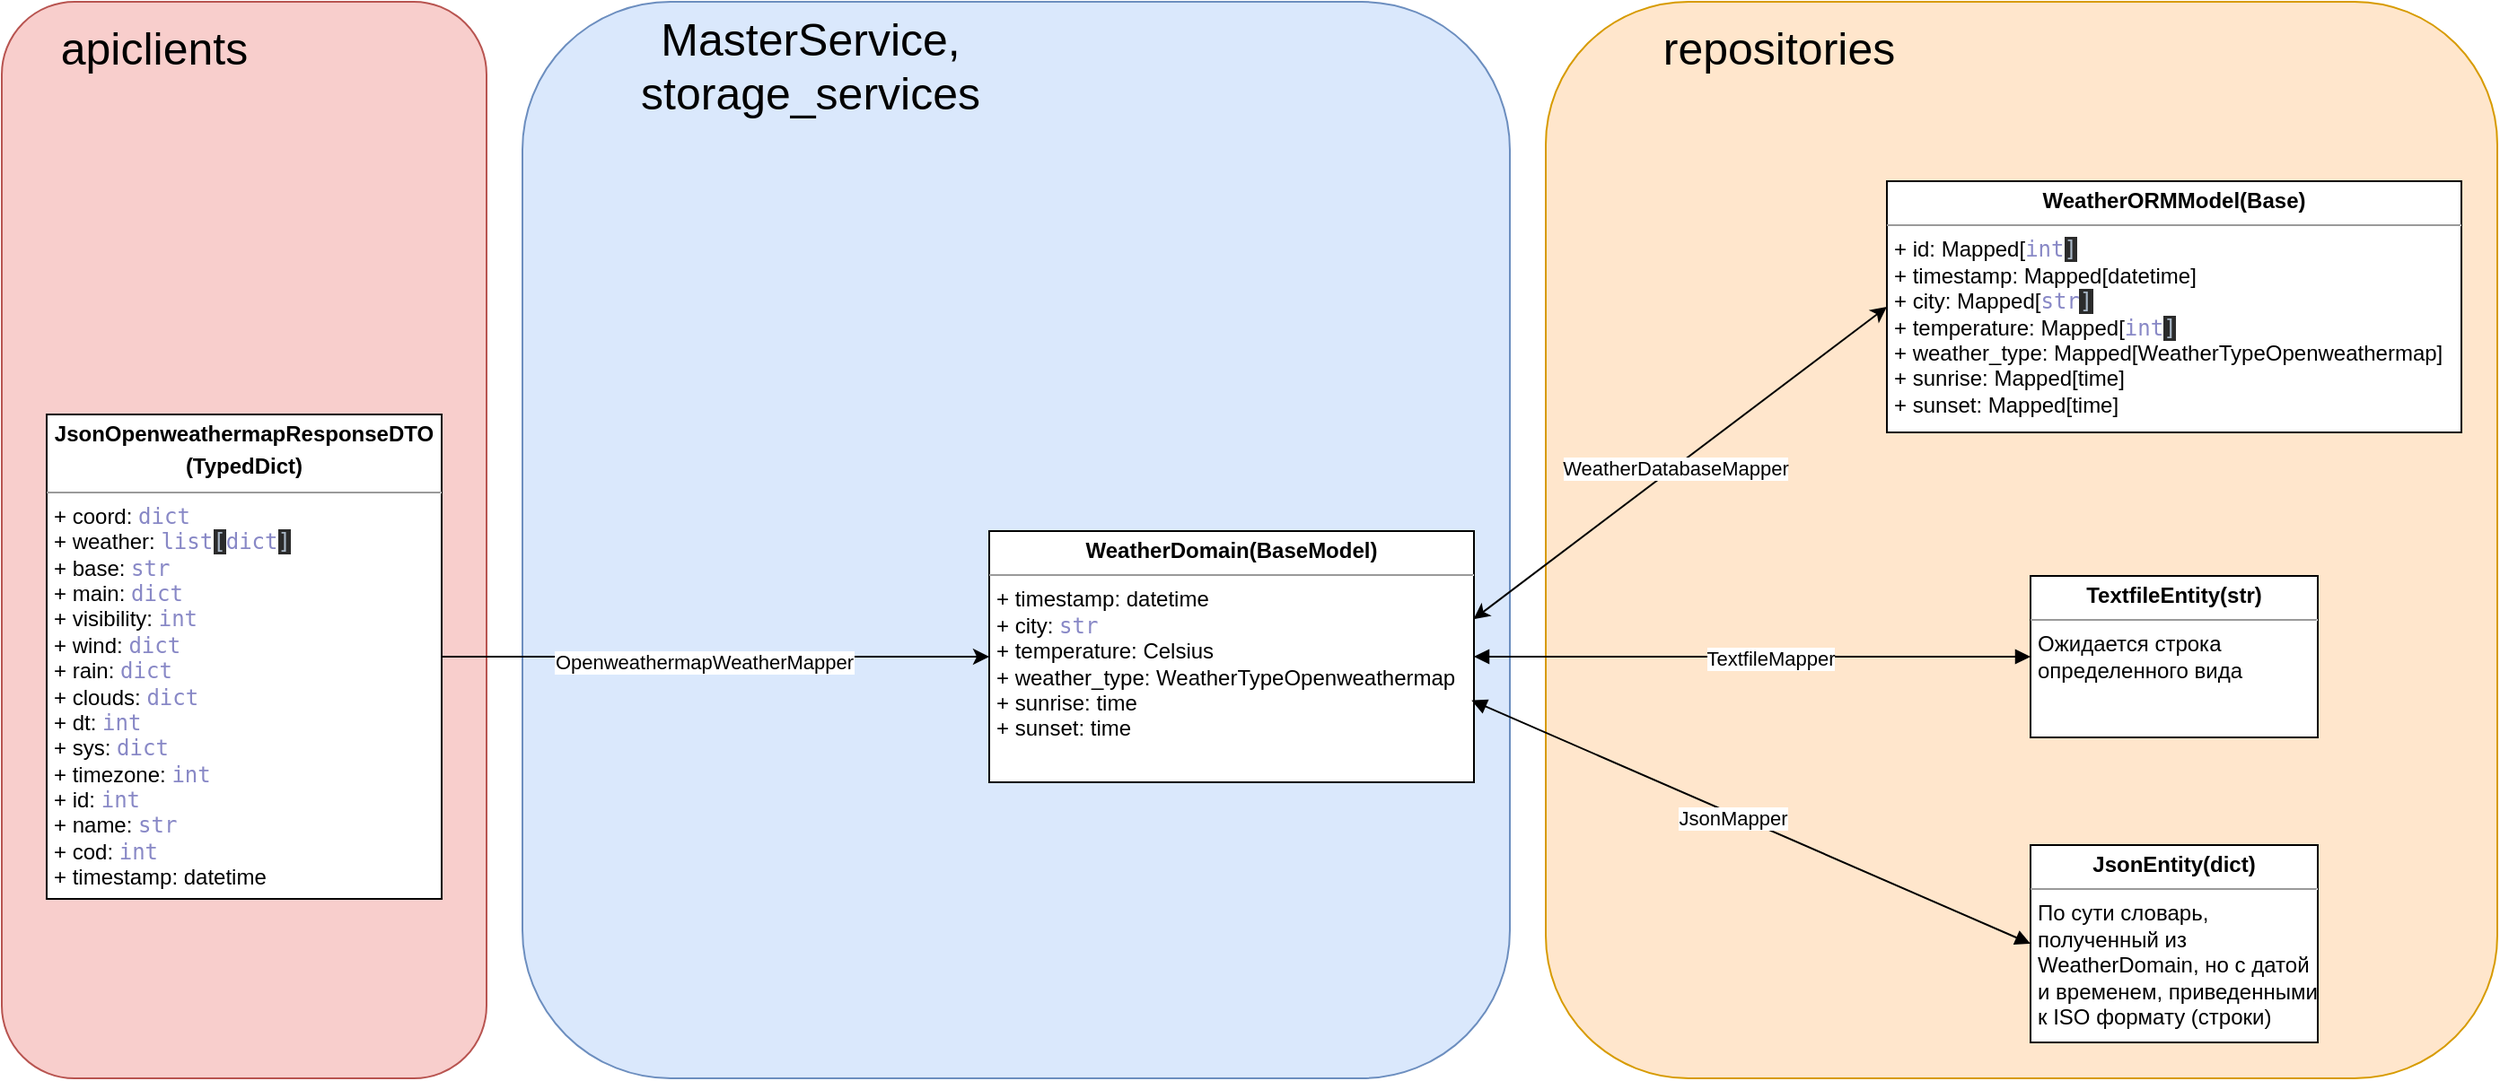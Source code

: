 <mxfile version="22.1.5" type="device">
  <diagram name="Страница — 1" id="pQ_-2MosIYhuOJlpFw4i">
    <mxGraphModel dx="1467" dy="743" grid="1" gridSize="10" guides="1" tooltips="1" connect="1" arrows="1" fold="1" page="1" pageScale="1" pageWidth="827" pageHeight="1169" background="none" math="0" shadow="0">
      <root>
        <mxCell id="0" />
        <mxCell id="1" parent="0" />
        <mxCell id="kPhLaHGwVkTgTN4vjLeP-30" value="" style="rounded=1;whiteSpace=wrap;html=1;fillColor=#f8cecc;strokeColor=#b85450;" vertex="1" parent="1">
          <mxGeometry y="50" width="270" height="600" as="geometry" />
        </mxCell>
        <mxCell id="kPhLaHGwVkTgTN4vjLeP-29" value="" style="rounded=1;whiteSpace=wrap;html=1;fillColor=#dae8fc;strokeColor=#6c8ebf;" vertex="1" parent="1">
          <mxGeometry x="290" y="50" width="550" height="600" as="geometry" />
        </mxCell>
        <mxCell id="kPhLaHGwVkTgTN4vjLeP-28" value="" style="rounded=1;whiteSpace=wrap;html=1;fillColor=#ffe6cc;strokeColor=#d79b00;" vertex="1" parent="1">
          <mxGeometry x="860" y="50" width="530" height="600" as="geometry" />
        </mxCell>
        <mxCell id="kPhLaHGwVkTgTN4vjLeP-11" style="edgeStyle=orthogonalEdgeStyle;rounded=0;orthogonalLoop=1;jettySize=auto;html=1;entryX=0;entryY=0.5;entryDx=0;entryDy=0;exitX=1;exitY=0.5;exitDx=0;exitDy=0;" edge="1" parent="1" source="kPhLaHGwVkTgTN4vjLeP-8" target="kPhLaHGwVkTgTN4vjLeP-9">
          <mxGeometry relative="1" as="geometry">
            <mxPoint x="300" y="415" as="sourcePoint" />
          </mxGeometry>
        </mxCell>
        <mxCell id="kPhLaHGwVkTgTN4vjLeP-13" value="OpenweathermapWeatherMapper" style="edgeLabel;html=1;align=center;verticalAlign=middle;resizable=0;points=[];" vertex="1" connectable="0" parent="kPhLaHGwVkTgTN4vjLeP-11">
          <mxGeometry x="-0.047" y="-3" relative="1" as="geometry">
            <mxPoint as="offset" />
          </mxGeometry>
        </mxCell>
        <mxCell id="kPhLaHGwVkTgTN4vjLeP-8" value="&lt;p style=&quot;margin:0px;margin-top:4px;text-align:center;&quot;&gt;&lt;b&gt;JsonOpenweathermapResponseDTO&lt;/b&gt;&lt;/p&gt;&lt;p style=&quot;margin:0px;margin-top:4px;text-align:center;&quot;&gt;&lt;b&gt;(TypedDict)&lt;/b&gt;&lt;/p&gt;&lt;hr size=&quot;1&quot;&gt;&lt;p style=&quot;margin:0px;margin-left:4px;&quot;&gt;+&amp;nbsp;coord: &lt;span style=&quot;font-family: &amp;quot;JetBrains Mono&amp;quot;, monospace; color: rgb(136, 136, 198);&quot;&gt;dict&lt;/span&gt;&lt;/p&gt;&lt;p style=&quot;margin:0px;margin-left:4px;&quot;&gt;+&amp;nbsp;weather: &lt;span style=&quot;font-family: &amp;quot;JetBrains Mono&amp;quot;, monospace; color: rgb(136, 136, 198);&quot;&gt;list&lt;/span&gt;&lt;span style=&quot;font-family: &amp;quot;JetBrains Mono&amp;quot;, monospace; background-color: rgb(43, 43, 43);&quot;&gt;&lt;font color=&quot;#a9b7c6&quot;&gt;[&lt;/font&gt;&lt;/span&gt;&lt;span style=&quot;font-family: &amp;quot;JetBrains Mono&amp;quot;, monospace; color: rgb(136, 136, 198);&quot;&gt;dict&lt;/span&gt;&lt;span style=&quot;font-family: &amp;quot;JetBrains Mono&amp;quot;, monospace; background-color: rgb(43, 43, 43);&quot;&gt;&lt;font color=&quot;#a9b7c6&quot;&gt;]&lt;/font&gt;&lt;/span&gt;&lt;br&gt;&lt;/p&gt;&lt;p style=&quot;margin:0px;margin-left:4px;&quot;&gt;+&amp;nbsp;base: &lt;span style=&quot;font-family: &amp;quot;JetBrains Mono&amp;quot;, monospace; color: rgb(136, 136, 198);&quot;&gt;str&lt;/span&gt;&lt;br&gt;&lt;/p&gt;&lt;p style=&quot;margin:0px;margin-left:4px;&quot;&gt;+&amp;nbsp;main: &lt;span style=&quot;font-family: &amp;quot;JetBrains Mono&amp;quot;, monospace; color: rgb(136, 136, 198);&quot;&gt;dict&lt;/span&gt;&lt;br&gt;&lt;/p&gt;&lt;p style=&quot;margin:0px;margin-left:4px;&quot;&gt;+&amp;nbsp;visibility: &lt;span style=&quot;font-family: &amp;quot;JetBrains Mono&amp;quot;, monospace; color: rgb(136, 136, 198);&quot;&gt;int&lt;/span&gt;&lt;br&gt;&lt;/p&gt;&lt;p style=&quot;margin:0px;margin-left:4px;&quot;&gt;+&amp;nbsp;wind: &lt;span style=&quot;font-family: &amp;quot;JetBrains Mono&amp;quot;, monospace; color: rgb(136, 136, 198);&quot;&gt;dict&lt;/span&gt;&lt;br&gt;&lt;/p&gt;&lt;p style=&quot;margin:0px;margin-left:4px;&quot;&gt;+&amp;nbsp;rain: &lt;span style=&quot;font-family: &amp;quot;JetBrains Mono&amp;quot;, monospace; color: rgb(136, 136, 198);&quot;&gt;dict&lt;/span&gt;&lt;br&gt;&lt;/p&gt;&lt;p style=&quot;margin:0px;margin-left:4px;&quot;&gt;+&amp;nbsp;clouds: &lt;span style=&quot;font-family: &amp;quot;JetBrains Mono&amp;quot;, monospace; color: rgb(136, 136, 198);&quot;&gt;dict&lt;/span&gt;&lt;br&gt;&lt;/p&gt;&lt;p style=&quot;margin:0px;margin-left:4px;&quot;&gt;+&amp;nbsp;dt: &lt;span style=&quot;font-family: &amp;quot;JetBrains Mono&amp;quot;, monospace; color: rgb(136, 136, 198);&quot;&gt;int&lt;/span&gt;&lt;br&gt;&lt;/p&gt;&lt;p style=&quot;margin:0px;margin-left:4px;&quot;&gt;+&amp;nbsp;sys: &lt;span style=&quot;font-family: &amp;quot;JetBrains Mono&amp;quot;, monospace; color: rgb(136, 136, 198);&quot;&gt;dict&lt;/span&gt;&lt;br&gt;&lt;/p&gt;&lt;p style=&quot;margin:0px;margin-left:4px;&quot;&gt;+&amp;nbsp;timezone: &lt;span style=&quot;font-family: &amp;quot;JetBrains Mono&amp;quot;, monospace; color: rgb(136, 136, 198);&quot;&gt;int&lt;/span&gt;&lt;br&gt;&lt;/p&gt;&lt;p style=&quot;margin:0px;margin-left:4px;&quot;&gt;+&amp;nbsp;id: &lt;span style=&quot;font-family: &amp;quot;JetBrains Mono&amp;quot;, monospace; color: rgb(136, 136, 198);&quot;&gt;int&lt;/span&gt;&lt;br&gt;&lt;/p&gt;&lt;p style=&quot;margin:0px;margin-left:4px;&quot;&gt;+&amp;nbsp;name: &lt;span style=&quot;font-family: &amp;quot;JetBrains Mono&amp;quot;, monospace; color: rgb(136, 136, 198);&quot;&gt;str&lt;/span&gt;&lt;br&gt;&lt;/p&gt;&lt;p style=&quot;margin:0px;margin-left:4px;&quot;&gt;+&amp;nbsp;cod: &lt;span style=&quot;font-family: &amp;quot;JetBrains Mono&amp;quot;, monospace; color: rgb(136, 136, 198);&quot;&gt;int&lt;/span&gt;&lt;br&gt;&lt;/p&gt;&lt;p style=&quot;margin:0px;margin-left:4px;&quot;&gt;+&amp;nbsp;timestamp: datetime&lt;br&gt;&lt;/p&gt;" style="verticalAlign=top;align=left;overflow=fill;fontSize=12;fontFamily=Helvetica;html=1;whiteSpace=wrap;" vertex="1" parent="1">
          <mxGeometry x="25" y="280" width="220" height="270" as="geometry" />
        </mxCell>
        <mxCell id="kPhLaHGwVkTgTN4vjLeP-9" value="&lt;p style=&quot;margin:0px;margin-top:4px;text-align:center;&quot;&gt;&lt;b&gt;WeatherDomain(BaseModel)&lt;/b&gt;&lt;/p&gt;&lt;hr size=&quot;1&quot;&gt;&lt;p style=&quot;margin:0px;margin-left:4px;&quot;&gt;+&amp;nbsp;timestamp: datetime&lt;/p&gt;&lt;p style=&quot;margin:0px;margin-left:4px;&quot;&gt;+&amp;nbsp;city: &lt;span style=&quot;font-family: &amp;quot;JetBrains Mono&amp;quot;, monospace; color: rgb(136, 136, 198);&quot;&gt;str&lt;/span&gt;&lt;br&gt;&lt;/p&gt;&lt;p style=&quot;margin:0px;margin-left:4px;&quot;&gt;+&amp;nbsp;temperature: Celsius&lt;br&gt;&lt;/p&gt;&lt;p style=&quot;margin:0px;margin-left:4px;&quot;&gt;+&amp;nbsp;weather_type: WeatherTypeOpenweathermap&lt;br&gt;&lt;/p&gt;&lt;p style=&quot;margin:0px;margin-left:4px;&quot;&gt;+&amp;nbsp;sunrise: time&lt;br&gt;&lt;/p&gt;&lt;p style=&quot;margin:0px;margin-left:4px;&quot;&gt;+&amp;nbsp;sunset: time&lt;br&gt;&lt;/p&gt;" style="verticalAlign=top;align=left;overflow=fill;fontSize=12;fontFamily=Helvetica;html=1;whiteSpace=wrap;" vertex="1" parent="1">
          <mxGeometry x="550" y="345" width="270" height="140" as="geometry" />
        </mxCell>
        <mxCell id="kPhLaHGwVkTgTN4vjLeP-14" value="&lt;p style=&quot;margin:0px;margin-top:4px;text-align:center;&quot;&gt;&lt;b&gt;WeatherORMModel(Base)&lt;/b&gt;&lt;/p&gt;&lt;hr size=&quot;1&quot;&gt;&lt;p style=&quot;border-color: var(--border-color); margin: 0px 0px 0px 4px;&quot;&gt;+&amp;nbsp;id: Mapped[&lt;span style=&quot;font-family: &amp;quot;JetBrains Mono&amp;quot;, monospace; color: rgb(136, 136, 198);&quot;&gt;int&lt;/span&gt;&lt;span style=&quot;background-color: rgb(43, 43, 43); color: rgb(169, 183, 198); font-family: &amp;quot;JetBrains Mono&amp;quot;, monospace;&quot;&gt;]&lt;/span&gt;&lt;/p&gt;&lt;p style=&quot;border-color: var(--border-color); margin: 0px 0px 0px 4px;&quot;&gt;+&amp;nbsp;timestamp: Mapped[datetime]&lt;br&gt;&lt;/p&gt;&lt;p style=&quot;border-color: var(--border-color); margin: 0px 0px 0px 4px;&quot;&gt;+&amp;nbsp;city: Mapped[&lt;span style=&quot;font-family: &amp;quot;JetBrains Mono&amp;quot;, monospace; color: rgb(136, 136, 198);&quot;&gt;str&lt;/span&gt;&lt;span style=&quot;background-color: rgb(43, 43, 43); color: rgb(169, 183, 198); font-family: &amp;quot;JetBrains Mono&amp;quot;, monospace;&quot;&gt;]&lt;/span&gt;&lt;br style=&quot;border-color: var(--border-color);&quot;&gt;&lt;/p&gt;&lt;p style=&quot;border-color: var(--border-color); margin: 0px 0px 0px 4px;&quot;&gt;+&amp;nbsp;temperature: Mapped[&lt;span style=&quot;font-family: &amp;quot;JetBrains Mono&amp;quot;, monospace; color: rgb(136, 136, 198);&quot;&gt;int&lt;/span&gt;&lt;span style=&quot;background-color: rgb(43, 43, 43); color: rgb(169, 183, 198); font-family: &amp;quot;JetBrains Mono&amp;quot;, monospace;&quot;&gt;]&lt;/span&gt;&lt;br style=&quot;border-color: var(--border-color);&quot;&gt;&lt;/p&gt;&lt;p style=&quot;border-color: var(--border-color); margin: 0px 0px 0px 4px;&quot;&gt;+&amp;nbsp;weather_type: Mapped[WeatherTypeOpenweathermap]&lt;br style=&quot;border-color: var(--border-color);&quot;&gt;&lt;/p&gt;&lt;p style=&quot;border-color: var(--border-color); margin: 0px 0px 0px 4px;&quot;&gt;+&amp;nbsp;sunrise: Mapped[time]&lt;br style=&quot;border-color: var(--border-color);&quot;&gt;&lt;/p&gt;&lt;p style=&quot;border-color: var(--border-color); margin: 0px 0px 0px 4px;&quot;&gt;+&amp;nbsp;sunset: Mapped[time]&lt;/p&gt;" style="verticalAlign=top;align=left;overflow=fill;fontSize=12;fontFamily=Helvetica;html=1;whiteSpace=wrap;" vertex="1" parent="1">
          <mxGeometry x="1050" y="150" width="320" height="140" as="geometry" />
        </mxCell>
        <mxCell id="kPhLaHGwVkTgTN4vjLeP-18" value="" style="endArrow=classic;startArrow=classic;html=1;rounded=0;exitX=0.999;exitY=0.351;exitDx=0;exitDy=0;exitPerimeter=0;entryX=0;entryY=0.5;entryDx=0;entryDy=0;" edge="1" parent="1" source="kPhLaHGwVkTgTN4vjLeP-9" target="kPhLaHGwVkTgTN4vjLeP-14">
          <mxGeometry width="50" height="50" relative="1" as="geometry">
            <mxPoint x="1050" y="290" as="sourcePoint" />
            <mxPoint x="1100" y="240" as="targetPoint" />
          </mxGeometry>
        </mxCell>
        <mxCell id="kPhLaHGwVkTgTN4vjLeP-19" value="WeatherDatabaseMapper" style="edgeLabel;html=1;align=center;verticalAlign=middle;resizable=0;points=[];" vertex="1" connectable="0" parent="kPhLaHGwVkTgTN4vjLeP-18">
          <mxGeometry x="-0.03" relative="1" as="geometry">
            <mxPoint as="offset" />
          </mxGeometry>
        </mxCell>
        <mxCell id="kPhLaHGwVkTgTN4vjLeP-21" value="&lt;p style=&quot;margin:0px;margin-top:4px;text-align:center;&quot;&gt;&lt;b&gt;TextfileEntity(str)&lt;/b&gt;&lt;/p&gt;&lt;hr size=&quot;1&quot;&gt;&lt;p style=&quot;margin:0px;margin-left:4px;&quot;&gt;Ожидается строка определенного вида&lt;/p&gt;" style="verticalAlign=top;align=left;overflow=fill;fontSize=12;fontFamily=Helvetica;html=1;whiteSpace=wrap;" vertex="1" parent="1">
          <mxGeometry x="1130" y="370" width="160" height="90" as="geometry" />
        </mxCell>
        <mxCell id="kPhLaHGwVkTgTN4vjLeP-22" value="" style="endArrow=block;startArrow=block;endFill=1;startFill=1;html=1;rounded=0;exitX=1;exitY=0.5;exitDx=0;exitDy=0;entryX=0;entryY=0.5;entryDx=0;entryDy=0;" edge="1" parent="1" source="kPhLaHGwVkTgTN4vjLeP-9" target="kPhLaHGwVkTgTN4vjLeP-21">
          <mxGeometry width="160" relative="1" as="geometry">
            <mxPoint x="910" y="414.47" as="sourcePoint" />
            <mxPoint x="1070" y="414.47" as="targetPoint" />
          </mxGeometry>
        </mxCell>
        <mxCell id="kPhLaHGwVkTgTN4vjLeP-24" value="TextfileMapper" style="edgeLabel;html=1;align=center;verticalAlign=middle;resizable=0;points=[];" vertex="1" connectable="0" parent="kPhLaHGwVkTgTN4vjLeP-22">
          <mxGeometry x="0.065" y="-1" relative="1" as="geometry">
            <mxPoint as="offset" />
          </mxGeometry>
        </mxCell>
        <mxCell id="kPhLaHGwVkTgTN4vjLeP-25" value="&lt;p style=&quot;margin:0px;margin-top:4px;text-align:center;&quot;&gt;&lt;b&gt;JsonEntity(dict)&lt;/b&gt;&lt;/p&gt;&lt;hr size=&quot;1&quot;&gt;&lt;p style=&quot;margin:0px;margin-left:4px;&quot;&gt;По сути словарь, полученный из WeatherDomain, но с датой и временем, приведенными к ISO формату (строки)&lt;/p&gt;" style="verticalAlign=top;align=left;overflow=fill;fontSize=12;fontFamily=Helvetica;html=1;whiteSpace=wrap;" vertex="1" parent="1">
          <mxGeometry x="1130" y="520" width="160" height="110" as="geometry" />
        </mxCell>
        <mxCell id="kPhLaHGwVkTgTN4vjLeP-26" value="" style="endArrow=block;startArrow=block;endFill=1;startFill=1;html=1;rounded=0;exitX=0.995;exitY=0.674;exitDx=0;exitDy=0;exitPerimeter=0;entryX=0;entryY=0.5;entryDx=0;entryDy=0;" edge="1" parent="1" source="kPhLaHGwVkTgTN4vjLeP-9" target="kPhLaHGwVkTgTN4vjLeP-25">
          <mxGeometry width="160" relative="1" as="geometry">
            <mxPoint x="980" y="530" as="sourcePoint" />
            <mxPoint x="1140" y="530" as="targetPoint" />
          </mxGeometry>
        </mxCell>
        <mxCell id="kPhLaHGwVkTgTN4vjLeP-27" value="JsonMapper" style="edgeLabel;html=1;align=center;verticalAlign=middle;resizable=0;points=[];" vertex="1" connectable="0" parent="kPhLaHGwVkTgTN4vjLeP-26">
          <mxGeometry x="-0.061" y="-2" relative="1" as="geometry">
            <mxPoint as="offset" />
          </mxGeometry>
        </mxCell>
        <mxCell id="kPhLaHGwVkTgTN4vjLeP-31" value="&lt;font style=&quot;font-size: 25px;&quot;&gt;apiclients&lt;/font&gt;" style="text;html=1;strokeColor=none;fillColor=none;align=center;verticalAlign=middle;whiteSpace=wrap;rounded=0;" vertex="1" parent="1">
          <mxGeometry x="20" y="50" width="130" height="50" as="geometry" />
        </mxCell>
        <mxCell id="kPhLaHGwVkTgTN4vjLeP-32" value="&lt;font style=&quot;font-size: 25px;&quot;&gt;MasterService,&lt;br&gt;storage_services&lt;br&gt;&lt;/font&gt;" style="text;html=1;strokeColor=none;fillColor=none;align=center;verticalAlign=middle;whiteSpace=wrap;rounded=0;" vertex="1" parent="1">
          <mxGeometry x="360" y="60" width="181" height="50" as="geometry" />
        </mxCell>
        <mxCell id="kPhLaHGwVkTgTN4vjLeP-33" value="&lt;font style=&quot;font-size: 25px;&quot;&gt;repositories&lt;/font&gt;" style="text;html=1;strokeColor=none;fillColor=none;align=center;verticalAlign=middle;whiteSpace=wrap;rounded=0;" vertex="1" parent="1">
          <mxGeometry x="920" y="50" width="140" height="50" as="geometry" />
        </mxCell>
      </root>
    </mxGraphModel>
  </diagram>
</mxfile>
